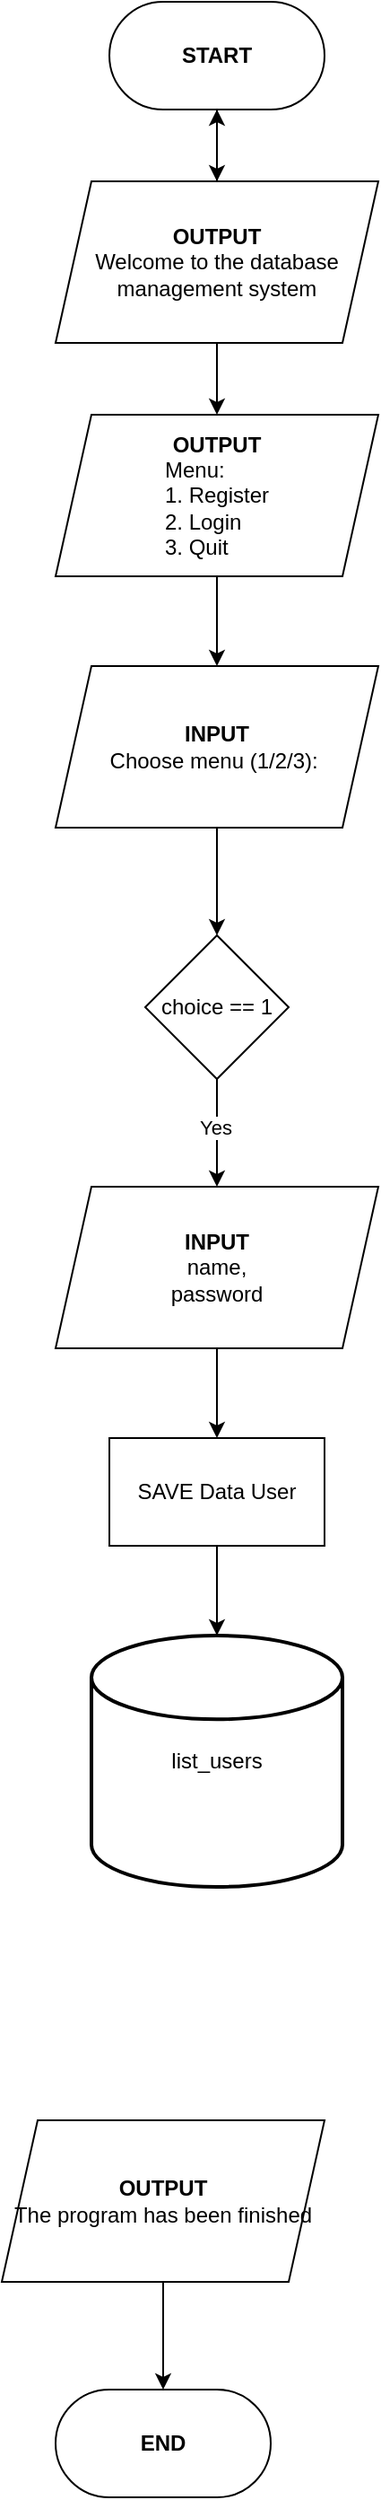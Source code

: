 <mxfile version="22.0.4" type="github">
  <diagram name="Page-1" id="uKVq-X5F2BDJgkiqnP7l">
    <mxGraphModel dx="1467" dy="1843" grid="1" gridSize="10" guides="1" tooltips="1" connect="1" arrows="1" fold="1" page="1" pageScale="1" pageWidth="850" pageHeight="1100" math="0" shadow="0">
      <root>
        <mxCell id="0" />
        <mxCell id="1" parent="0" />
        <mxCell id="BZm6boXefK9oKzFjIwJR-3" style="edgeStyle=orthogonalEdgeStyle;rounded=0;orthogonalLoop=1;jettySize=auto;html=1;entryX=0.5;entryY=0;entryDx=0;entryDy=0;" edge="1" parent="1" source="BZm6boXefK9oKzFjIwJR-1" target="BZm6boXefK9oKzFjIwJR-2">
          <mxGeometry relative="1" as="geometry" />
        </mxCell>
        <mxCell id="BZm6boXefK9oKzFjIwJR-1" value="&lt;b&gt;START&lt;/b&gt;" style="rounded=1;whiteSpace=wrap;html=1;arcSize=50;" vertex="1" parent="1">
          <mxGeometry x="365" y="-1040" width="120" height="60" as="geometry" />
        </mxCell>
        <mxCell id="BZm6boXefK9oKzFjIwJR-7" value="" style="edgeStyle=orthogonalEdgeStyle;rounded=0;orthogonalLoop=1;jettySize=auto;html=1;" edge="1" parent="1" source="BZm6boXefK9oKzFjIwJR-2" target="BZm6boXefK9oKzFjIwJR-4">
          <mxGeometry relative="1" as="geometry" />
        </mxCell>
        <mxCell id="BZm6boXefK9oKzFjIwJR-11" value="" style="edgeStyle=orthogonalEdgeStyle;rounded=0;orthogonalLoop=1;jettySize=auto;html=1;" edge="1" parent="1" source="BZm6boXefK9oKzFjIwJR-2" target="BZm6boXefK9oKzFjIwJR-1">
          <mxGeometry relative="1" as="geometry" />
        </mxCell>
        <mxCell id="BZm6boXefK9oKzFjIwJR-2" value="&lt;b&gt;OUTPUT&lt;/b&gt;&lt;br&gt;Welcome to the database management system" style="shape=parallelogram;perimeter=parallelogramPerimeter;whiteSpace=wrap;html=1;fixedSize=1;" vertex="1" parent="1">
          <mxGeometry x="335" y="-940" width="180" height="90" as="geometry" />
        </mxCell>
        <mxCell id="BZm6boXefK9oKzFjIwJR-9" value="" style="edgeStyle=orthogonalEdgeStyle;rounded=0;orthogonalLoop=1;jettySize=auto;html=1;" edge="1" parent="1" source="BZm6boXefK9oKzFjIwJR-4" target="BZm6boXefK9oKzFjIwJR-8">
          <mxGeometry relative="1" as="geometry" />
        </mxCell>
        <mxCell id="BZm6boXefK9oKzFjIwJR-4" value="&lt;b&gt;OUTPUT&lt;/b&gt;&lt;br&gt;&lt;div style=&quot;text-align: left;&quot;&gt;&lt;span style=&quot;background-color: initial;&quot;&gt;Menu:&lt;/span&gt;&lt;/div&gt;&lt;div style=&quot;text-align: left;&quot;&gt;1. Register&lt;/div&gt;&lt;div style=&quot;text-align: left;&quot;&gt;2. Login&lt;/div&gt;&lt;div style=&quot;text-align: left;&quot;&gt;3. Quit&lt;/div&gt;" style="shape=parallelogram;perimeter=parallelogramPerimeter;whiteSpace=wrap;html=1;fixedSize=1;" vertex="1" parent="1">
          <mxGeometry x="335" y="-810" width="180" height="90" as="geometry" />
        </mxCell>
        <mxCell id="BZm6boXefK9oKzFjIwJR-16" value="" style="edgeStyle=orthogonalEdgeStyle;rounded=0;orthogonalLoop=1;jettySize=auto;html=1;" edge="1" parent="1" source="BZm6boXefK9oKzFjIwJR-8" target="BZm6boXefK9oKzFjIwJR-15">
          <mxGeometry relative="1" as="geometry" />
        </mxCell>
        <mxCell id="BZm6boXefK9oKzFjIwJR-8" value="&lt;b&gt;INPUT&lt;/b&gt;&lt;br&gt;Choose menu (1/2/3):&amp;nbsp;" style="shape=parallelogram;perimeter=parallelogramPerimeter;whiteSpace=wrap;html=1;fixedSize=1;" vertex="1" parent="1">
          <mxGeometry x="335" y="-670" width="180" height="90" as="geometry" />
        </mxCell>
        <mxCell id="BZm6boXefK9oKzFjIwJR-14" value="" style="edgeStyle=orthogonalEdgeStyle;rounded=0;orthogonalLoop=1;jettySize=auto;html=1;" edge="1" parent="1" source="BZm6boXefK9oKzFjIwJR-10" target="BZm6boXefK9oKzFjIwJR-12">
          <mxGeometry relative="1" as="geometry" />
        </mxCell>
        <mxCell id="BZm6boXefK9oKzFjIwJR-10" value="&lt;b&gt;OUTPUT&lt;/b&gt;&lt;br&gt;&lt;div style=&quot;text-align: left;&quot;&gt;The program has been finished&lt;/div&gt;" style="shape=parallelogram;perimeter=parallelogramPerimeter;whiteSpace=wrap;html=1;fixedSize=1;" vertex="1" parent="1">
          <mxGeometry x="305" y="140" width="180" height="90" as="geometry" />
        </mxCell>
        <mxCell id="BZm6boXefK9oKzFjIwJR-12" value="&lt;b&gt;END&lt;/b&gt;" style="rounded=1;whiteSpace=wrap;html=1;arcSize=50;" vertex="1" parent="1">
          <mxGeometry x="335" y="290" width="120" height="60" as="geometry" />
        </mxCell>
        <mxCell id="BZm6boXefK9oKzFjIwJR-18" value="" style="edgeStyle=orthogonalEdgeStyle;rounded=0;orthogonalLoop=1;jettySize=auto;html=1;" edge="1" parent="1" source="BZm6boXefK9oKzFjIwJR-15" target="BZm6boXefK9oKzFjIwJR-17">
          <mxGeometry relative="1" as="geometry" />
        </mxCell>
        <mxCell id="BZm6boXefK9oKzFjIwJR-25" value="Yes" style="edgeLabel;html=1;align=center;verticalAlign=middle;resizable=0;points=[];" vertex="1" connectable="0" parent="BZm6boXefK9oKzFjIwJR-18">
          <mxGeometry x="-0.122" y="-1" relative="1" as="geometry">
            <mxPoint as="offset" />
          </mxGeometry>
        </mxCell>
        <mxCell id="BZm6boXefK9oKzFjIwJR-15" value="choice == 1" style="rhombus;whiteSpace=wrap;html=1;" vertex="1" parent="1">
          <mxGeometry x="385" y="-520" width="80" height="80" as="geometry" />
        </mxCell>
        <mxCell id="BZm6boXefK9oKzFjIwJR-22" value="" style="edgeStyle=orthogonalEdgeStyle;rounded=0;orthogonalLoop=1;jettySize=auto;html=1;" edge="1" parent="1" source="BZm6boXefK9oKzFjIwJR-17" target="BZm6boXefK9oKzFjIwJR-21">
          <mxGeometry relative="1" as="geometry" />
        </mxCell>
        <mxCell id="BZm6boXefK9oKzFjIwJR-17" value="&lt;b&gt;INPUT&lt;br&gt;&lt;/b&gt;name,&lt;br&gt;password" style="shape=parallelogram;perimeter=parallelogramPerimeter;whiteSpace=wrap;html=1;fixedSize=1;" vertex="1" parent="1">
          <mxGeometry x="335" y="-380" width="180" height="90" as="geometry" />
        </mxCell>
        <mxCell id="BZm6boXefK9oKzFjIwJR-24" value="" style="edgeStyle=orthogonalEdgeStyle;rounded=0;orthogonalLoop=1;jettySize=auto;html=1;" edge="1" parent="1" source="BZm6boXefK9oKzFjIwJR-21" target="BZm6boXefK9oKzFjIwJR-23">
          <mxGeometry relative="1" as="geometry" />
        </mxCell>
        <mxCell id="BZm6boXefK9oKzFjIwJR-21" value="SAVE Data User" style="rounded=0;whiteSpace=wrap;html=1;" vertex="1" parent="1">
          <mxGeometry x="365" y="-240" width="120" height="60" as="geometry" />
        </mxCell>
        <mxCell id="BZm6boXefK9oKzFjIwJR-23" value="list_users" style="strokeWidth=2;html=1;shape=mxgraph.flowchart.database;whiteSpace=wrap;" vertex="1" parent="1">
          <mxGeometry x="355" y="-130" width="140" height="140" as="geometry" />
        </mxCell>
      </root>
    </mxGraphModel>
  </diagram>
</mxfile>
